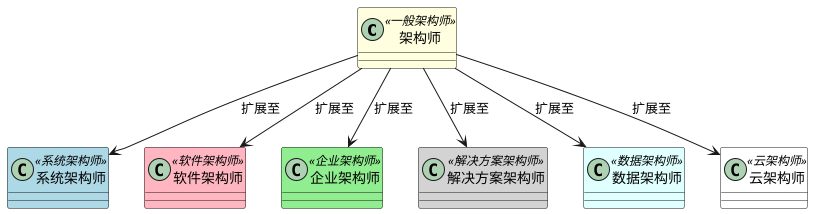 @startuml
skinparam monochrome false
skinparam shadowing false
skinparam class {
  BackgroundColor<<一般架构师>> LightYellow
  BackgroundColor<<系统架构师>> LightBlue
  BackgroundColor<<软件架构师>> LightPink
  BackgroundColor<<企业架构师>> LightGreen
  BackgroundColor<<解决方案架构师>> LightGray
  BackgroundColor<<数据架构师>> LightCyan
  BackgroundColor<<云架构师>> LightMagenta
}
class "架构师" as architect <<一般架构师>> {
}
class "系统架构师" as sysArch <<系统架构师>> {
}
class "软件架构师" as softArch <<软件架构师>> {
}
class "企业架构师" as entArch <<企业架构师>> {
}
class "解决方案架构师" as solArch <<解决方案架构师>> {
}
class "数据架构师" as dataArch <<数据架构师>> {
}
class "云架构师" as cloudArch <<云架构师>> {
}
architect --> sysArch : 扩展至
architect --> softArch : 扩展至
architect --> entArch : 扩展至
architect --> solArch : 扩展至
architect --> dataArch : 扩展至
architect --> cloudArch : 扩展至
@enduml

